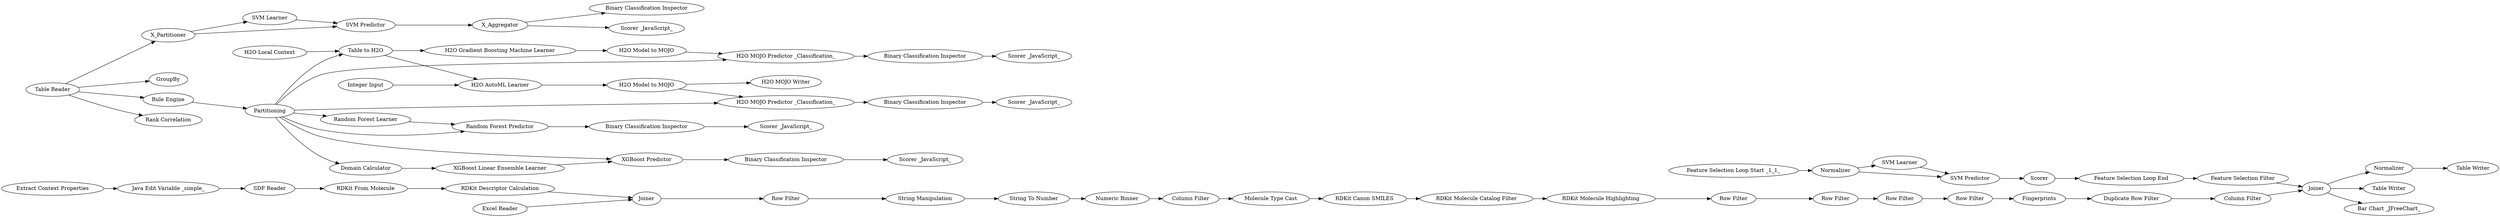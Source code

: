 digraph {
	"437075364339619359_44" [label="RDKit Molecule Catalog Filter"]
	"3221410684180897494_90" [label=X_Aggregator]
	"-9041069467446813756_15" [label="Numeric Binner"]
	"3221410684180897494_516" [label="H2O Model to MOJO"]
	"3221410684180897494_84" [label=Normalizer]
	"3221410684180897494_100" [label=GroupBy]
	"437075364339619359_45" [label="RDKit Molecule Highlighting"]
	"3221410684180897494_513" [label="Table Writer"]
	"-7583180505042176049_23" [label="Feature Selection Loop Start _1_1_"]
	"-7583180505042176049_37" [label="SVM Learner"]
	"3221410684180897494_101" [label="Binary Classification Inspector"]
	"-8186289342681891592_29" [label="Duplicate Row Filter"]
	"3221410684180897494_523" [label="XGBoost Linear Ensemble Learner"]
	"3221410684180897494_113" [label="Random Forest Learner"]
	"3221410684180897494_98" [label="Scorer _JavaScript_"]
	"3221410684180897494_507" [label="H2O AutoML Learner"]
	"-9041069467446813756_3" [label="Row Filter"]
	"-7583180505042176049_40" [label="Column Filter"]
	"3221410684180897494_517" [label="Binary Classification Inspector"]
	"3221410684180897494_103" [label="XGBoost Predictor"]
	"433421867600322041_248" [label="Java Edit Variable _simple_"]
	"-8186289342681891592_69" [label=Joiner]
	"-9041069467446813756_4" [label="String Manipulation"]
	"3221410684180897494_511" [label="Binary Classification Inspector"]
	"3221410684180897494_519" [label="Scorer _JavaScript_"]
	"3221410684180897494_515" [label="H2O Gradient Boosting Machine Learner"]
	"3221410684180897494_111" [label="Rule Engine"]
	"3221410684180897494_115" [label="Binary Classification Inspector"]
	"3221410684180897494_518" [label="H2O MOJO Predictor _Classification_"]
	"3221410684180897494_508" [label="H2O Local Context"]
	"-7583180505042176049_39" [label=Joiner]
	"3221410684180897494_94" [label="SVM Predictor"]
	"-7747730362501623847_3" [label="Row Filter"]
	"433421867600322041_72" [label="SDF Reader"]
	"3221410684180897494_491" [label="H2O MOJO Predictor _Classification_"]
	"3221410684180897494_509" [label="Table to H2O"]
	"3221410684180897494_521" [label="Scorer _JavaScript_"]
	"3221410684180897494_83" [label="Bar Chart _JFreeChart_"]
	"3221410684180897494_514" [label="Table Reader"]
	"3221410684180897494_520" [label="Scorer _JavaScript_"]
	"3221410684180897494_99" [label="Table Writer"]
	"-7583180505042176049_29" [label="Feature Selection Loop End"]
	"3221410684180897494_524" [label="H2O MOJO Writer"]
	"-7583180505042176049_38" [label="SVM Predictor"]
	"-7583180505042176049_28" [label=Scorer]
	"433421867600322041_71" [label="RDKit Descriptor Calculation"]
	"-9041069467446813756_11" [label="String To Number"]
	"-9041069467446813756_27" [label="RDKit Canon SMILES"]
	"433421867600322041_70" [label="RDKit From Molecule"]
	"3221410684180897494_109" [label="Binary Classification Inspector"]
	"3221410684180897494_114" [label="Random Forest Predictor"]
	"-7583180505042176049_36" [label=Normalizer]
	"-8186289342681891592_17" [label=Fingerprints]
	"3221410684180897494_116" [label="Scorer _JavaScript_"]
	"-9041069467446813756_26" [label="Molecule Type Cast"]
	"-7747730362501623847_5" [label="Row Filter"]
	"3221410684180897494_522" [label="Domain Calculator"]
	"3221410684180897494_93" [label="SVM Learner"]
	"3221410684180897494_1" [label="Excel Reader"]
	"3221410684180897494_67" [label="Integer Input"]
	"3221410684180897494_110" [label=Partitioning]
	"-7747730362501623847_2" [label="Row Filter"]
	"-7747730362501623847_4" [label="Row Filter"]
	"-7583180505042176049_30" [label="Feature Selection Filter"]
	"3221410684180897494_510" [label="H2O Model to MOJO"]
	"-9041069467446813756_2" [label="Column Filter"]
	"3221410684180897494_112" [label="Rank Correlation"]
	"433421867600322041_247" [label="Extract Context Properties"]
	"3221410684180897494_86" [label=X_Partitioner]
	"-8186289342681891592_69" -> "-9041069467446813756_3"
	"3221410684180897494_507" -> "3221410684180897494_510"
	"-7583180505042176049_29" -> "-7583180505042176049_30"
	"3221410684180897494_90" -> "3221410684180897494_98"
	"3221410684180897494_491" -> "3221410684180897494_511"
	"433421867600322041_72" -> "433421867600322041_70"
	"3221410684180897494_115" -> "3221410684180897494_116"
	"-9041069467446813756_2" -> "-9041069467446813756_26"
	"-9041069467446813756_26" -> "-9041069467446813756_27"
	"3221410684180897494_509" -> "3221410684180897494_507"
	"3221410684180897494_517" -> "3221410684180897494_519"
	"3221410684180897494_509" -> "3221410684180897494_515"
	"3221410684180897494_508" -> "3221410684180897494_509"
	"3221410684180897494_114" -> "3221410684180897494_115"
	"-9041069467446813756_27" -> "437075364339619359_44"
	"3221410684180897494_1" -> "-8186289342681891592_69"
	"3221410684180897494_510" -> "3221410684180897494_524"
	"3221410684180897494_511" -> "3221410684180897494_520"
	"-7583180505042176049_37" -> "-7583180505042176049_38"
	"3221410684180897494_93" -> "3221410684180897494_94"
	"-9041069467446813756_4" -> "-9041069467446813756_11"
	"-7583180505042176049_40" -> "-7583180505042176049_39"
	"3221410684180897494_113" -> "3221410684180897494_114"
	"-9041069467446813756_11" -> "-9041069467446813756_15"
	"3221410684180897494_110" -> "3221410684180897494_113"
	"3221410684180897494_111" -> "3221410684180897494_110"
	"3221410684180897494_110" -> "3221410684180897494_522"
	"3221410684180897494_90" -> "3221410684180897494_101"
	"433421867600322041_71" -> "-8186289342681891592_69"
	"433421867600322041_248" -> "433421867600322041_72"
	"3221410684180897494_110" -> "3221410684180897494_114"
	"3221410684180897494_514" -> "3221410684180897494_111"
	"3221410684180897494_67" -> "3221410684180897494_507"
	"-8186289342681891592_17" -> "-8186289342681891592_29"
	"3221410684180897494_522" -> "3221410684180897494_523"
	"-7583180505042176049_36" -> "-7583180505042176049_37"
	"3221410684180897494_110" -> "3221410684180897494_518"
	"3221410684180897494_523" -> "3221410684180897494_103"
	"3221410684180897494_84" -> "3221410684180897494_99"
	"-7583180505042176049_30" -> "-7583180505042176049_39"
	"433421867600322041_70" -> "433421867600322041_71"
	"3221410684180897494_86" -> "3221410684180897494_93"
	"3221410684180897494_516" -> "3221410684180897494_518"
	"3221410684180897494_103" -> "3221410684180897494_109"
	"3221410684180897494_110" -> "3221410684180897494_509"
	"-8186289342681891592_29" -> "-7583180505042176049_40"
	"3221410684180897494_110" -> "3221410684180897494_103"
	"3221410684180897494_110" -> "3221410684180897494_491"
	"-9041069467446813756_3" -> "-9041069467446813756_4"
	"-9041069467446813756_15" -> "-9041069467446813756_2"
	"3221410684180897494_514" -> "3221410684180897494_100"
	"437075364339619359_45" -> "-7747730362501623847_2"
	"-7583180505042176049_23" -> "-7583180505042176049_36"
	"-7583180505042176049_39" -> "3221410684180897494_83"
	"3221410684180897494_510" -> "3221410684180897494_491"
	"3221410684180897494_514" -> "3221410684180897494_112"
	"3221410684180897494_518" -> "3221410684180897494_517"
	"-7583180505042176049_36" -> "-7583180505042176049_38"
	"-7583180505042176049_38" -> "-7583180505042176049_28"
	"3221410684180897494_514" -> "3221410684180897494_86"
	"-7747730362501623847_5" -> "-8186289342681891592_17"
	"3221410684180897494_94" -> "3221410684180897494_90"
	"3221410684180897494_86" -> "3221410684180897494_94"
	"-7583180505042176049_28" -> "-7583180505042176049_29"
	"3221410684180897494_109" -> "3221410684180897494_521"
	"-7747730362501623847_3" -> "-7747730362501623847_4"
	"433421867600322041_247" -> "433421867600322041_248"
	"-7583180505042176049_39" -> "3221410684180897494_513"
	"437075364339619359_44" -> "437075364339619359_45"
	"-7583180505042176049_39" -> "3221410684180897494_84"
	"3221410684180897494_515" -> "3221410684180897494_516"
	"-7747730362501623847_2" -> "-7747730362501623847_3"
	"-7747730362501623847_4" -> "-7747730362501623847_5"
	rankdir=LR
}
